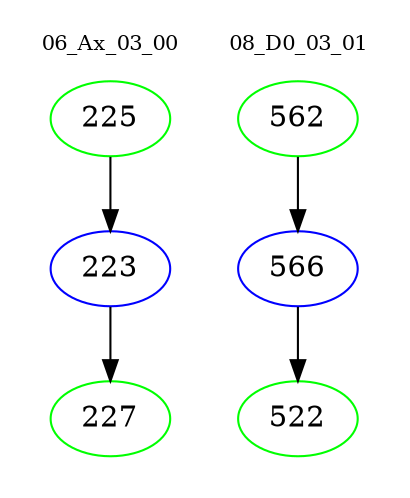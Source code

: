 digraph{
subgraph cluster_0 {
color = white
label = "06_Ax_03_00";
fontsize=10;
T0_225 [label="225", color="green"]
T0_225 -> T0_223 [color="black"]
T0_223 [label="223", color="blue"]
T0_223 -> T0_227 [color="black"]
T0_227 [label="227", color="green"]
}
subgraph cluster_1 {
color = white
label = "08_D0_03_01";
fontsize=10;
T1_562 [label="562", color="green"]
T1_562 -> T1_566 [color="black"]
T1_566 [label="566", color="blue"]
T1_566 -> T1_522 [color="black"]
T1_522 [label="522", color="green"]
}
}
